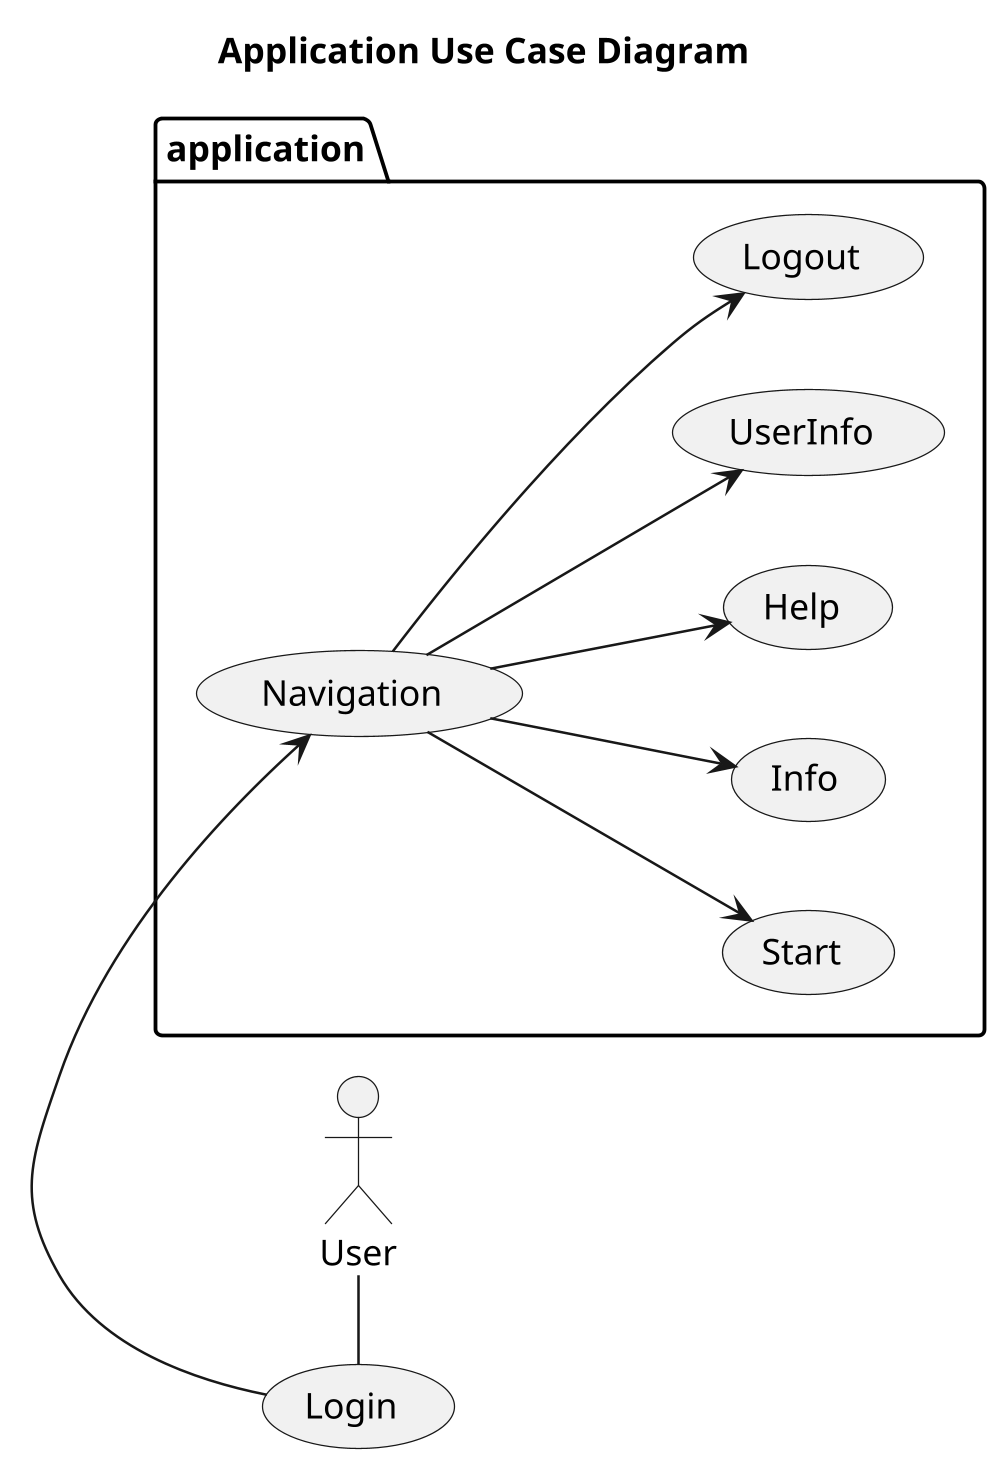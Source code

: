 @startuml

title Application Use Case Diagram

'https://plantuml.com/use-case-diagram

left to right direction
'top to bottom direction

scale 1000 width

User - (Login)
package application {
    (Login) -> (Navigation)
    (Navigation) --> (Start)
    (Navigation) --> (Info)
    (Navigation) --> (Help)
    (Navigation) --> (UserInfo)
    (Navigation) --> (Logout)
}
@enduml